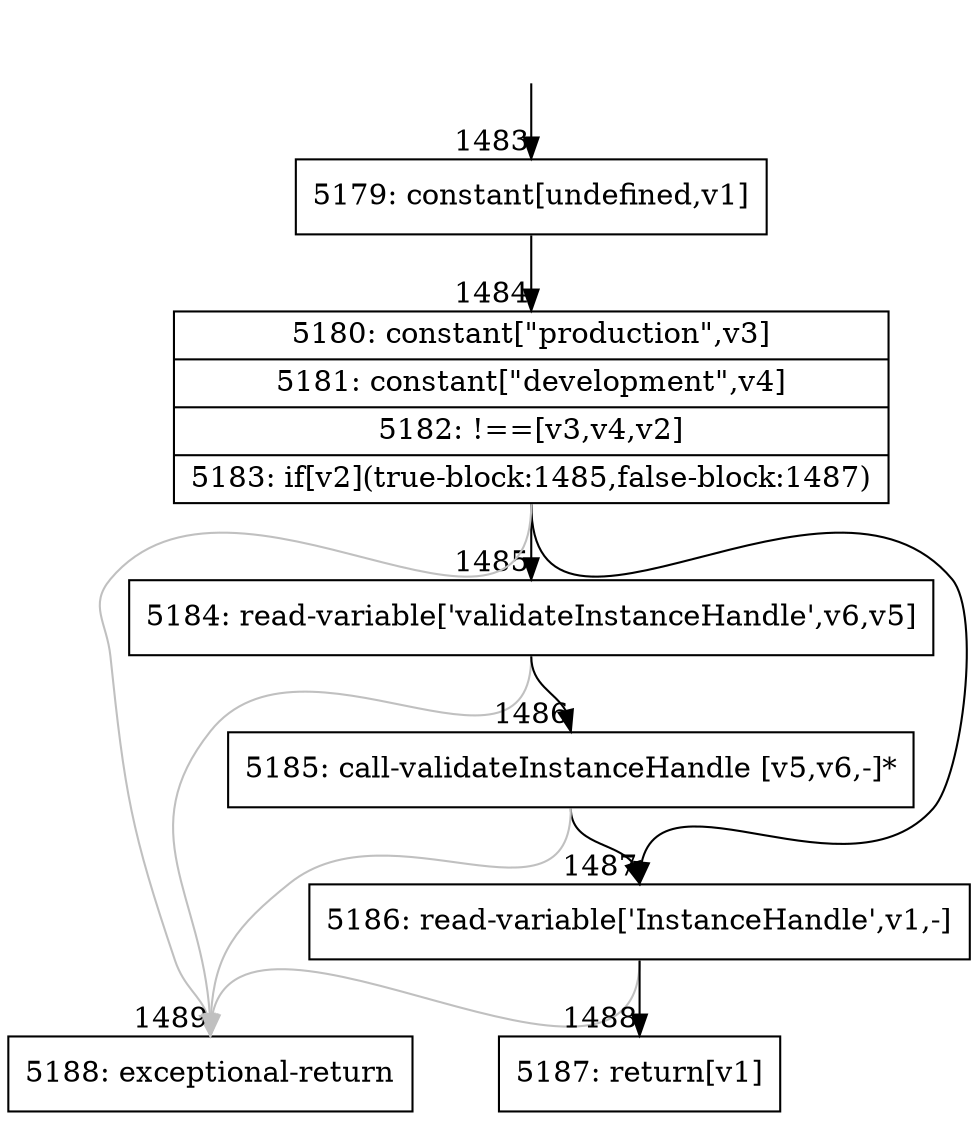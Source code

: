 digraph {
rankdir="TD"
BB_entry96[shape=none,label=""];
BB_entry96 -> BB1483 [tailport=s, headport=n, headlabel="    1483"]
BB1483 [shape=record label="{5179: constant[undefined,v1]}" ] 
BB1483 -> BB1484 [tailport=s, headport=n, headlabel="      1484"]
BB1484 [shape=record label="{5180: constant[\"production\",v3]|5181: constant[\"development\",v4]|5182: !==[v3,v4,v2]|5183: if[v2](true-block:1485,false-block:1487)}" ] 
BB1484 -> BB1485 [tailport=s, headport=n, headlabel="      1485"]
BB1484 -> BB1487 [tailport=s, headport=n, headlabel="      1487"]
BB1484 -> BB1489 [tailport=s, headport=n, color=gray, headlabel="      1489"]
BB1485 [shape=record label="{5184: read-variable['validateInstanceHandle',v6,v5]}" ] 
BB1485 -> BB1486 [tailport=s, headport=n, headlabel="      1486"]
BB1485 -> BB1489 [tailport=s, headport=n, color=gray]
BB1486 [shape=record label="{5185: call-validateInstanceHandle [v5,v6,-]*}" ] 
BB1486 -> BB1487 [tailport=s, headport=n]
BB1486 -> BB1489 [tailport=s, headport=n, color=gray]
BB1487 [shape=record label="{5186: read-variable['InstanceHandle',v1,-]}" ] 
BB1487 -> BB1488 [tailport=s, headport=n, headlabel="      1488"]
BB1487 -> BB1489 [tailport=s, headport=n, color=gray]
BB1488 [shape=record label="{5187: return[v1]}" ] 
BB1489 [shape=record label="{5188: exceptional-return}" ] 
//#$~ 2754
}
